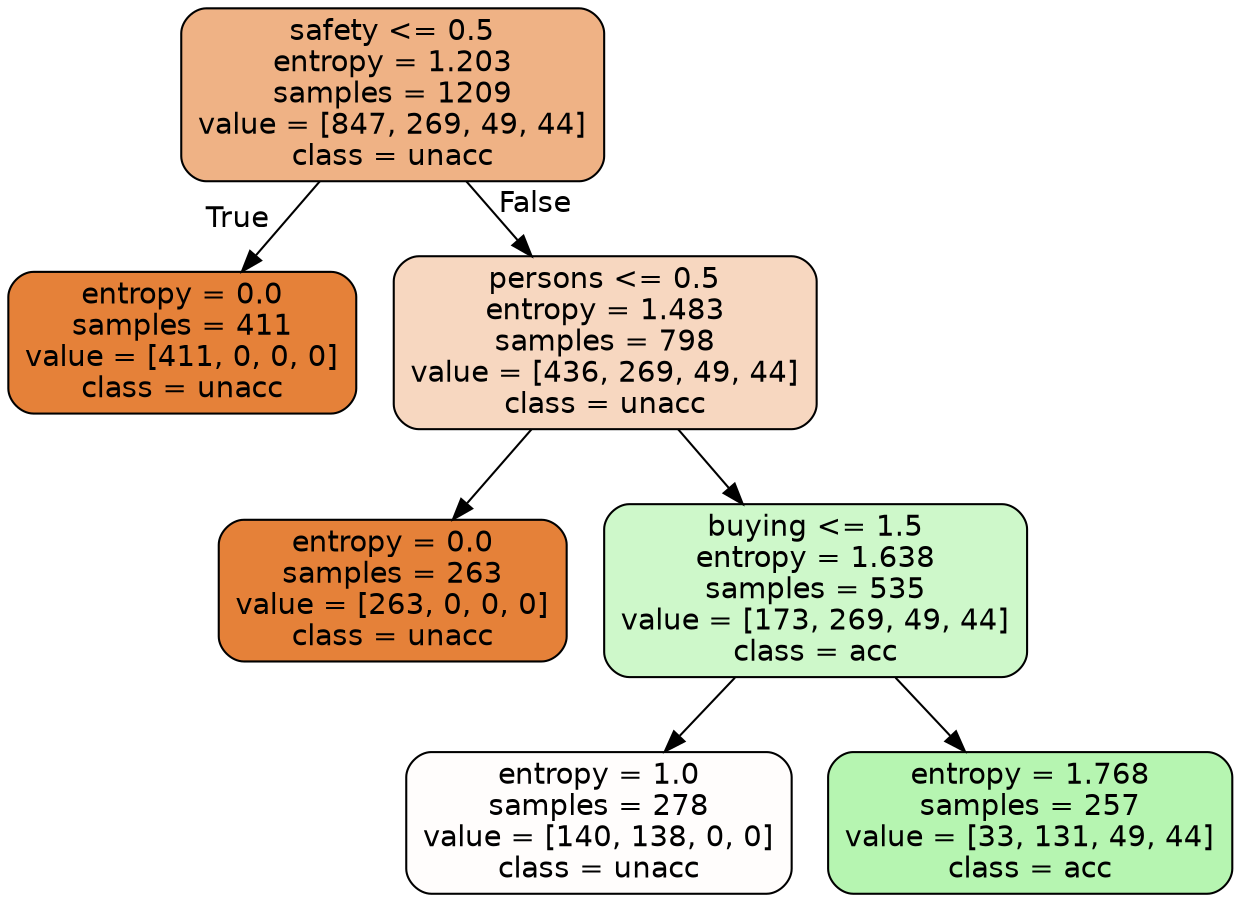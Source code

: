 digraph Tree {
node [shape=box, style="filled, rounded", color="black", fontname=helvetica] ;
edge [fontname=helvetica] ;
0 [label="safety <= 0.5\nentropy = 1.203\nsamples = 1209\nvalue = [847, 269, 49, 44]\nclass = unacc", fillcolor="#efb285"] ;
1 [label="entropy = 0.0\nsamples = 411\nvalue = [411, 0, 0, 0]\nclass = unacc", fillcolor="#e58139"] ;
0 -> 1 [labeldistance=2.5, labelangle=45, headlabel="True"] ;
2 [label="persons <= 0.5\nentropy = 1.483\nsamples = 798\nvalue = [436, 269, 49, 44]\nclass = unacc", fillcolor="#f7d7c0"] ;
0 -> 2 [labeldistance=2.5, labelangle=-45, headlabel="False"] ;
3 [label="entropy = 0.0\nsamples = 263\nvalue = [263, 0, 0, 0]\nclass = unacc", fillcolor="#e58139"] ;
2 -> 3 ;
4 [label="buying <= 1.5\nentropy = 1.638\nsamples = 535\nvalue = [173, 269, 49, 44]\nclass = acc", fillcolor="#cef8ca"] ;
2 -> 4 ;
5 [label="entropy = 1.0\nsamples = 278\nvalue = [140, 138, 0, 0]\nclass = unacc", fillcolor="#fffdfc"] ;
4 -> 5 ;
6 [label="entropy = 1.768\nsamples = 257\nvalue = [33, 131, 49, 44]\nclass = acc", fillcolor="#b6f5b1"] ;
4 -> 6 ;
}
